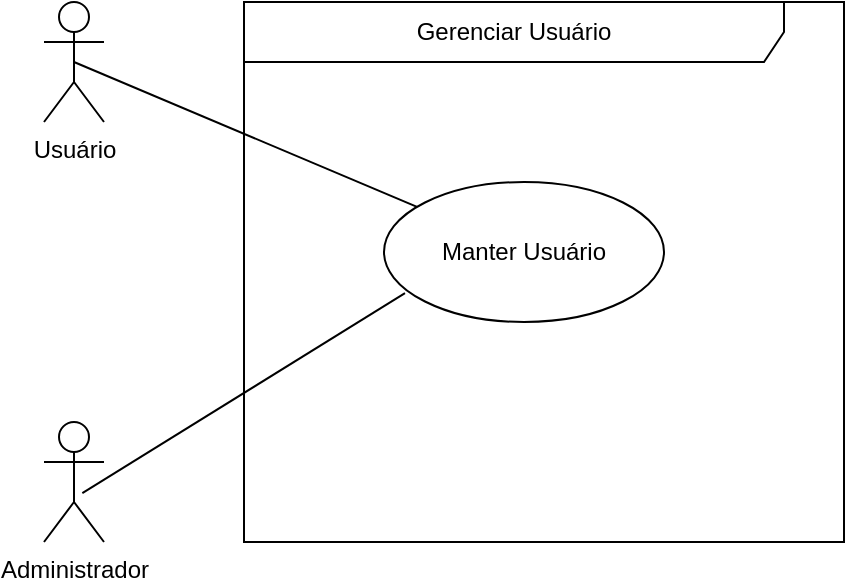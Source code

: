 <mxfile version="26.0.15">
  <diagram name="Página-1" id="IcCqu0KN_R2il_qNYgx9">
    <mxGraphModel dx="1816" dy="532" grid="1" gridSize="10" guides="1" tooltips="1" connect="1" arrows="1" fold="1" page="1" pageScale="1" pageWidth="827" pageHeight="1169" background="#ffffff" math="0" shadow="0">
      <root>
        <mxCell id="0" />
        <mxCell id="1" parent="0" />
        <mxCell id="Vv7vcqU2_82h6NBbjcMo-2" value="Gerenciar Usuário" style="shape=umlFrame;whiteSpace=wrap;html=1;pointerEvents=0;width=270;height=30;" vertex="1" parent="1">
          <mxGeometry x="20" y="210" width="300" height="270" as="geometry" />
        </mxCell>
        <mxCell id="Vv7vcqU2_82h6NBbjcMo-3" value="Usuário" style="shape=umlActor;verticalLabelPosition=bottom;verticalAlign=top;html=1;" vertex="1" parent="1">
          <mxGeometry x="-80" y="210" width="30" height="60" as="geometry" />
        </mxCell>
        <mxCell id="Vv7vcqU2_82h6NBbjcMo-4" value="Administrador" style="shape=umlActor;verticalLabelPosition=bottom;verticalAlign=top;html=1;" vertex="1" parent="1">
          <mxGeometry x="-80" y="420" width="30" height="60" as="geometry" />
        </mxCell>
        <mxCell id="Vv7vcqU2_82h6NBbjcMo-6" value="Manter Usuário" style="ellipse;whiteSpace=wrap;html=1;" vertex="1" parent="1">
          <mxGeometry x="90" y="300" width="140" height="70" as="geometry" />
        </mxCell>
        <mxCell id="Vv7vcqU2_82h6NBbjcMo-8" value="" style="endArrow=none;startArrow=none;endFill=0;startFill=0;endSize=8;html=1;verticalAlign=bottom;labelBackgroundColor=none;strokeWidth=1;rounded=0;exitX=0.5;exitY=0.5;exitDx=0;exitDy=0;exitPerimeter=0;" edge="1" parent="1" source="Vv7vcqU2_82h6NBbjcMo-3" target="Vv7vcqU2_82h6NBbjcMo-6">
          <mxGeometry width="160" relative="1" as="geometry">
            <mxPoint x="80" y="330" as="sourcePoint" />
            <mxPoint x="240" y="330" as="targetPoint" />
          </mxGeometry>
        </mxCell>
        <mxCell id="Vv7vcqU2_82h6NBbjcMo-9" value="" style="endArrow=none;startArrow=none;endFill=0;startFill=0;endSize=8;html=1;verticalAlign=bottom;labelBackgroundColor=none;strokeWidth=1;rounded=0;exitX=0.639;exitY=0.593;exitDx=0;exitDy=0;exitPerimeter=0;entryX=0.075;entryY=0.794;entryDx=0;entryDy=0;entryPerimeter=0;" edge="1" parent="1" source="Vv7vcqU2_82h6NBbjcMo-4" target="Vv7vcqU2_82h6NBbjcMo-6">
          <mxGeometry width="160" relative="1" as="geometry">
            <mxPoint x="-40" y="440" as="sourcePoint" />
            <mxPoint x="120" y="440" as="targetPoint" />
          </mxGeometry>
        </mxCell>
      </root>
    </mxGraphModel>
  </diagram>
</mxfile>
